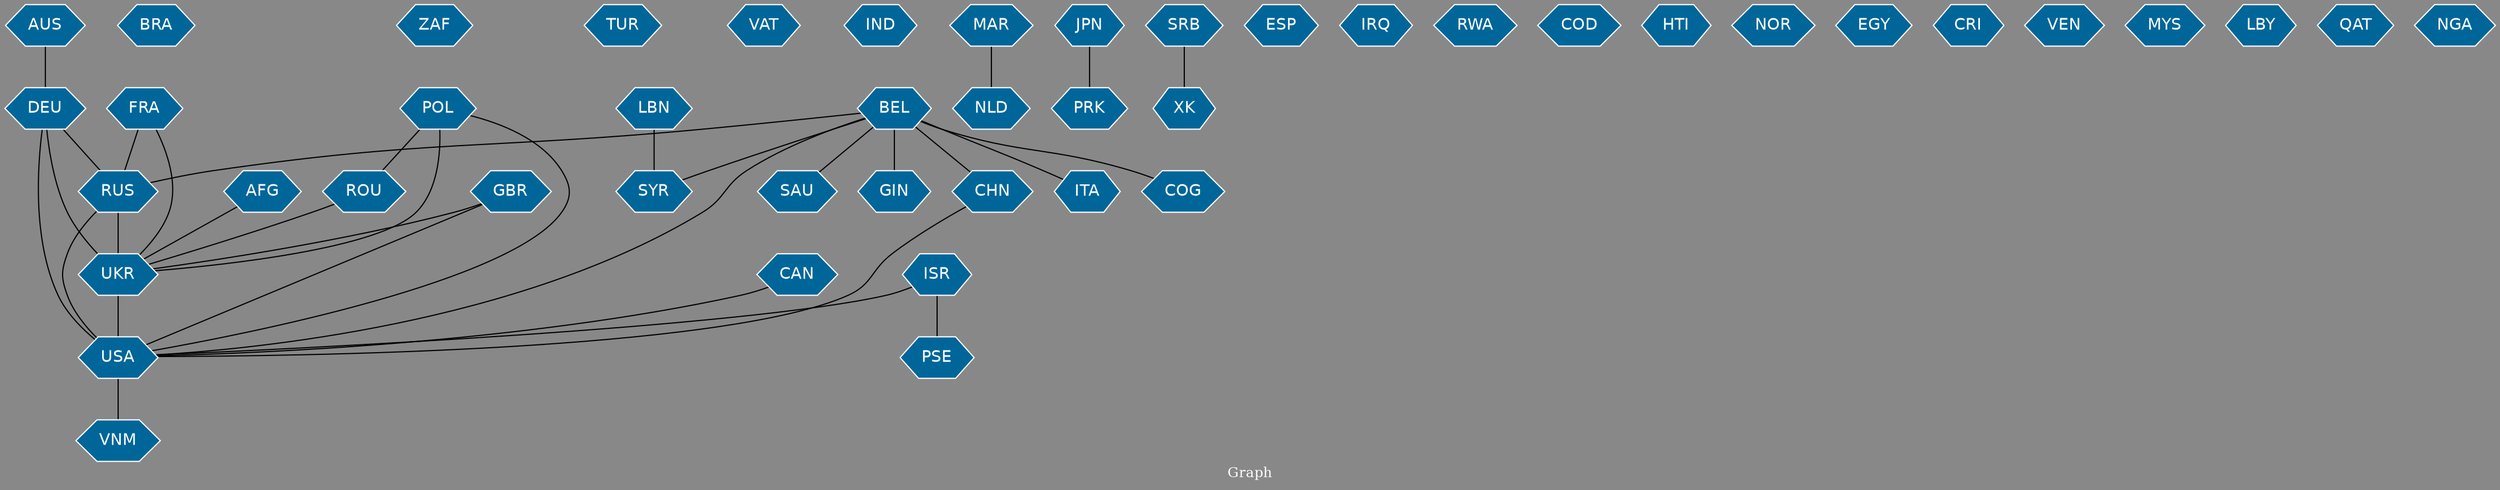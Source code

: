 // Countries together in item graph
graph {
	graph [bgcolor="#888888" fontcolor=white fontsize=12 label="Graph" outputorder=edgesfirst overlap=prism]
	node [color=white fillcolor="#006699" fontcolor=white fontname=Helvetica shape=hexagon style=filled]
	edge [arrowhead=open color=black fontcolor=white fontname=Courier fontsize=12]
		RUS [label=RUS]
		USA [label=USA]
		FRA [label=FRA]
		UKR [label=UKR]
		BRA [label=BRA]
		ZAF [label=ZAF]
		TUR [label=TUR]
		VAT [label=VAT]
		SYR [label=SYR]
		CHN [label=CHN]
		BEL [label=BEL]
		DEU [label=DEU]
		IND [label=IND]
		GBR [label=GBR]
		ITA [label=ITA]
		PSE [label=PSE]
		AUS [label=AUS]
		MAR [label=MAR]
		NLD [label=NLD]
		VNM [label=VNM]
		JPN [label=JPN]
		SRB [label=SRB]
		XK [label=XK]
		POL [label=POL]
		ROU [label=ROU]
		PRK [label=PRK]
		ESP [label=ESP]
		IRQ [label=IRQ]
		RWA [label=RWA]
		COD [label=COD]
		HTI [label=HTI]
		NOR [label=NOR]
		EGY [label=EGY]
		COG [label=COG]
		SAU [label=SAU]
		ISR [label=ISR]
		LBN [label=LBN]
		CRI [label=CRI]
		AFG [label=AFG]
		VEN [label=VEN]
		GIN [label=GIN]
		MYS [label=MYS]
		CAN [label=CAN]
		LBY [label=LBY]
		QAT [label=QAT]
		NGA [label=NGA]
			AUS -- DEU [weight=1]
			DEU -- UKR [weight=4]
			BEL -- USA [weight=5]
			DEU -- RUS [weight=2]
			USA -- VNM [weight=1]
			MAR -- NLD [weight=1]
			CAN -- USA [weight=1]
			BEL -- ITA [weight=2]
			ISR -- PSE [weight=1]
			FRA -- UKR [weight=2]
			BEL -- SAU [weight=2]
			POL -- ROU [weight=2]
			ROU -- UKR [weight=2]
			BEL -- COG [weight=1]
			BEL -- SYR [weight=1]
			GBR -- UKR [weight=1]
			JPN -- PRK [weight=1]
			RUS -- USA [weight=21]
			LBN -- SYR [weight=1]
			DEU -- USA [weight=1]
			RUS -- UKR [weight=89]
			BEL -- RUS [weight=1]
			FRA -- RUS [weight=3]
			CHN -- USA [weight=1]
			ISR -- USA [weight=1]
			BEL -- CHN [weight=6]
			SRB -- XK [weight=1]
			UKR -- USA [weight=14]
			POL -- UKR [weight=3]
			BEL -- GIN [weight=1]
			POL -- USA [weight=1]
			GBR -- USA [weight=1]
			AFG -- UKR [weight=1]
}